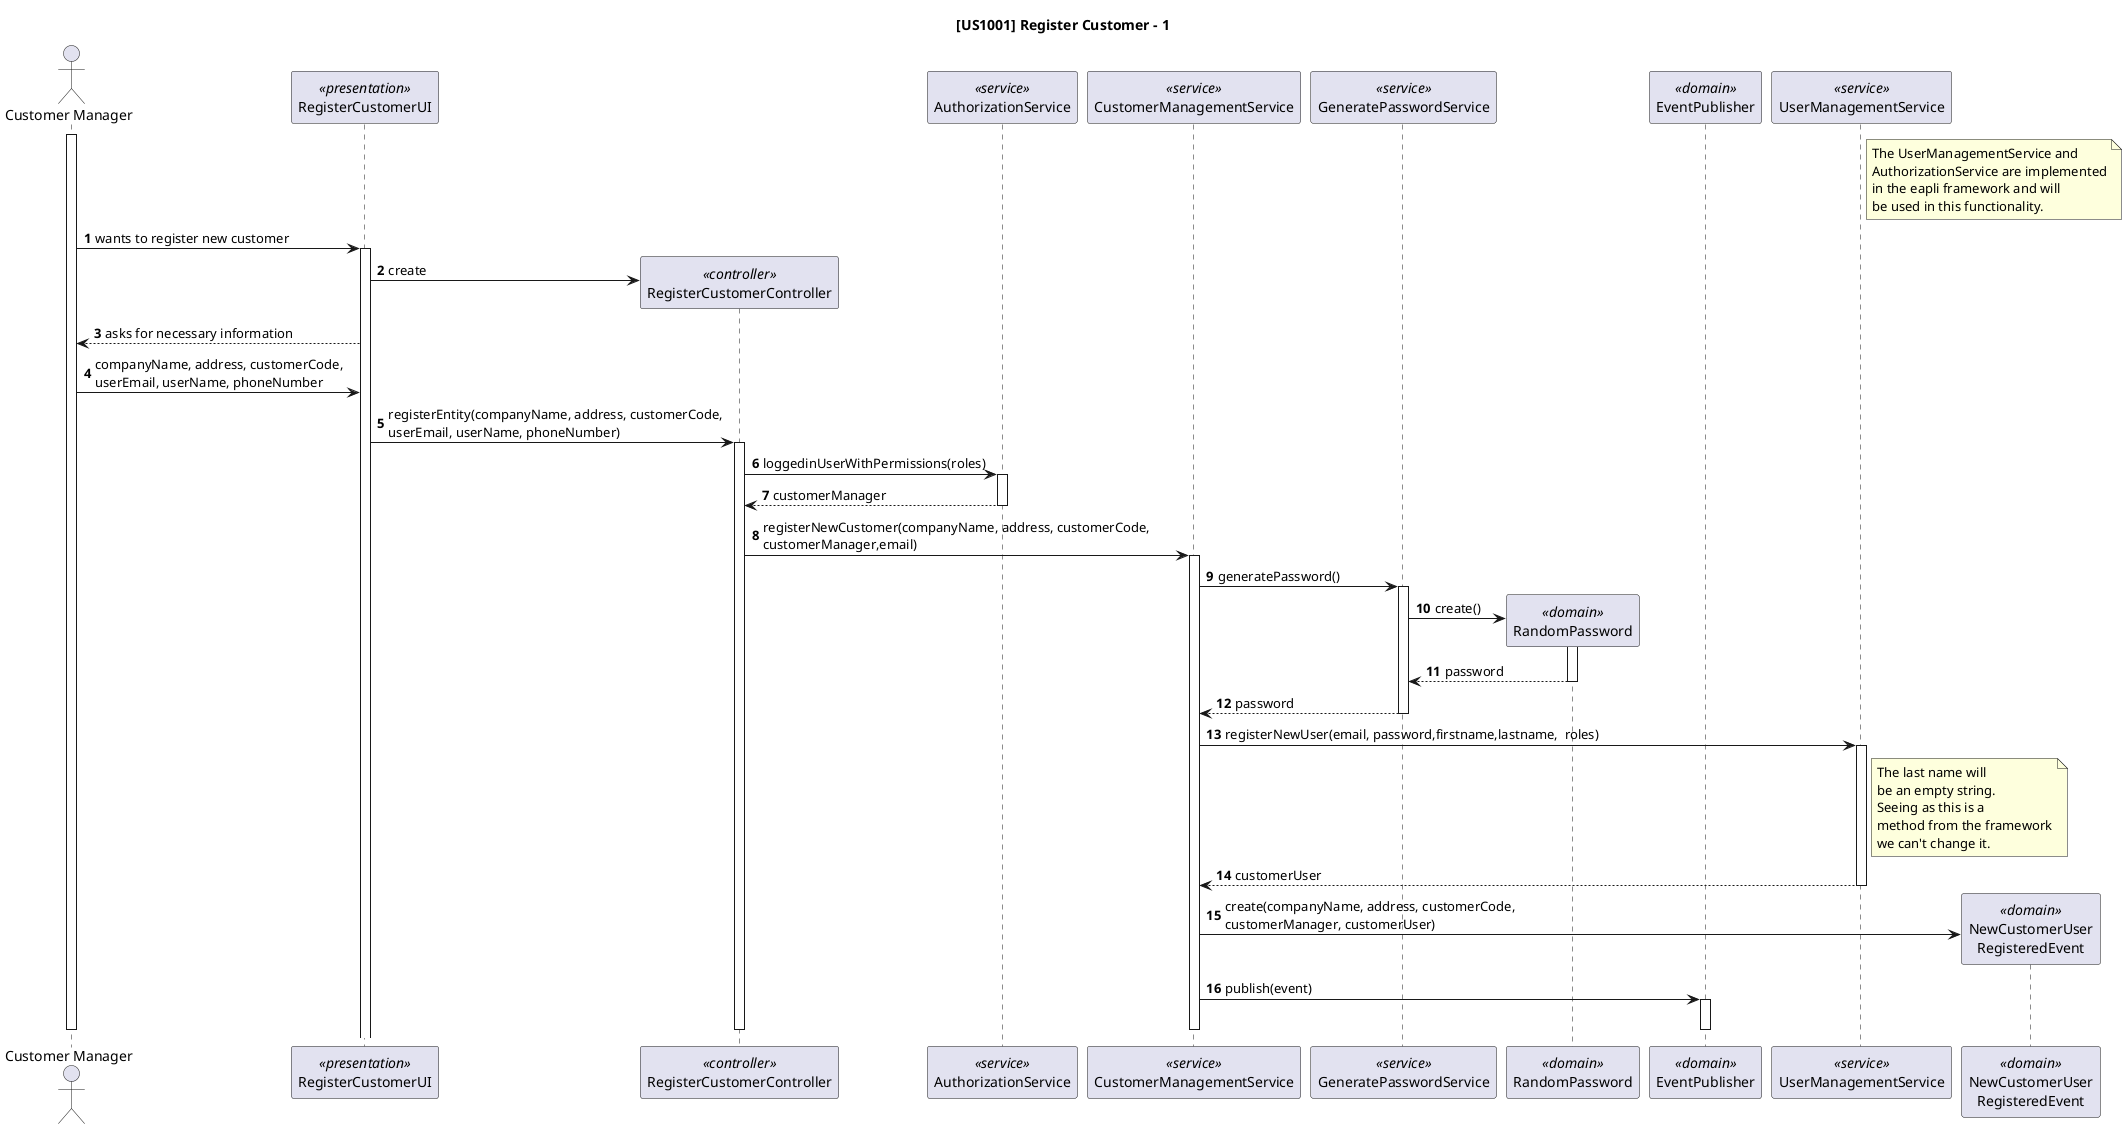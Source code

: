 @startuml
autonumber

title [US1001] Register Customer - 1

actor "Customer Manager" as USER

participant "RegisterCustomerUI" as UI <<presentation>>
participant "RegisterCustomerController" as CTRL <<controller>>
participant "AuthorizationService" as AUTHZ <<service>>
participant "CustomerManagementService" as EMS <<service>>
participant "GeneratePasswordService" as GPS <<service>>
participant "RandomPassword" as PG <<domain>>
participant "EventPublisher" as EP <<domain>>
participant "UserManagementService" as UMS <<service>>
participant "NewCustomerUser\nRegisteredEvent" as EVENT <<domain>>




note right UMS
The UserManagementService and
AuthorizationService are implemented
in the eapli framework and will
be used in this functionality.
end note

activate USER

USER -> UI: wants to register new customer
activate UI

UI -> CTRL**: create



UI --> USER: asks for necessary information


USER -> UI: companyName, address, customerCode,\nuserEmail, userName, phoneNumber
UI -> CTRL: registerEntity(companyName, address, customerCode,\nuserEmail, userName, phoneNumber)
activate CTRL



CTRL -> AUTHZ:  loggedinUserWithPermissions(roles)
activate AUTHZ

AUTHZ --> CTRL:  customerManager
deactivate AUTHZ

CTRL -> EMS: registerNewCustomer(companyName, address, customerCode,\ncustomerManager,email)
activate EMS

EMS -> GPS: generatePassword()
activate GPS

GPS -> PG**: create()
activate PG

PG --> GPS: password
deactivate PG

GPS --> EMS: password
deactivate GPS

EMS -> UMS: registerNewUser(email, password,firstname,lastname,  roles)
            activate UMS

note right of UMS
The last name will
be an empty string.
Seeing as this is a
method from the framework
we can't change it.
end note

UMS --> EMS: customerUser
deactivate UMS



EMS -> EVENT**: create(companyName, address, customerCode,\ncustomerManager, customerUser)

EMS -> EP : publish(event)
activate EP

deactivate EP

deactivate EMS


deactivate CTRL


deactivate USER

@enduml
